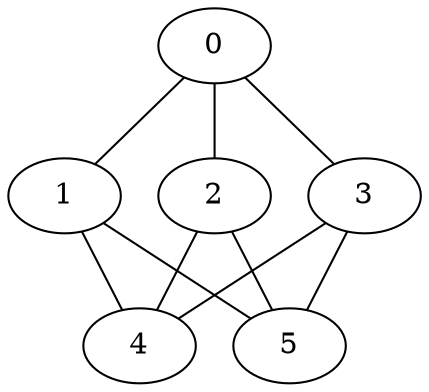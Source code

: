 graph G {
  0 -- 1;
  0 -- 2;
  0 -- 3;
  2 -- 4;
  1 -- 4;
  2 -- 5;
  3 -- 4;
  3 -- 5;
  1 -- 5;
}